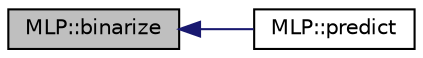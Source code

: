 digraph "MLP::binarize"
{
  bgcolor="transparent";
  edge [fontname="Helvetica",fontsize="10",labelfontname="Helvetica",labelfontsize="10"];
  node [fontname="Helvetica",fontsize="10",shape=record];
  rankdir="LR";
  Node3 [label="MLP::binarize",height=0.2,width=0.4,color="black", fillcolor="grey75", style="filled", fontcolor="black"];
  Node3 -> Node4 [dir="back",color="midnightblue",fontsize="10",style="solid",fontname="Helvetica"];
  Node4 [label="MLP::predict",height=0.2,width=0.4,color="black",URL="$classMLP.html#af0350e72053bdd77e12dcb0ac06600cf",tooltip="Predict the classes of a data set. "];
}
